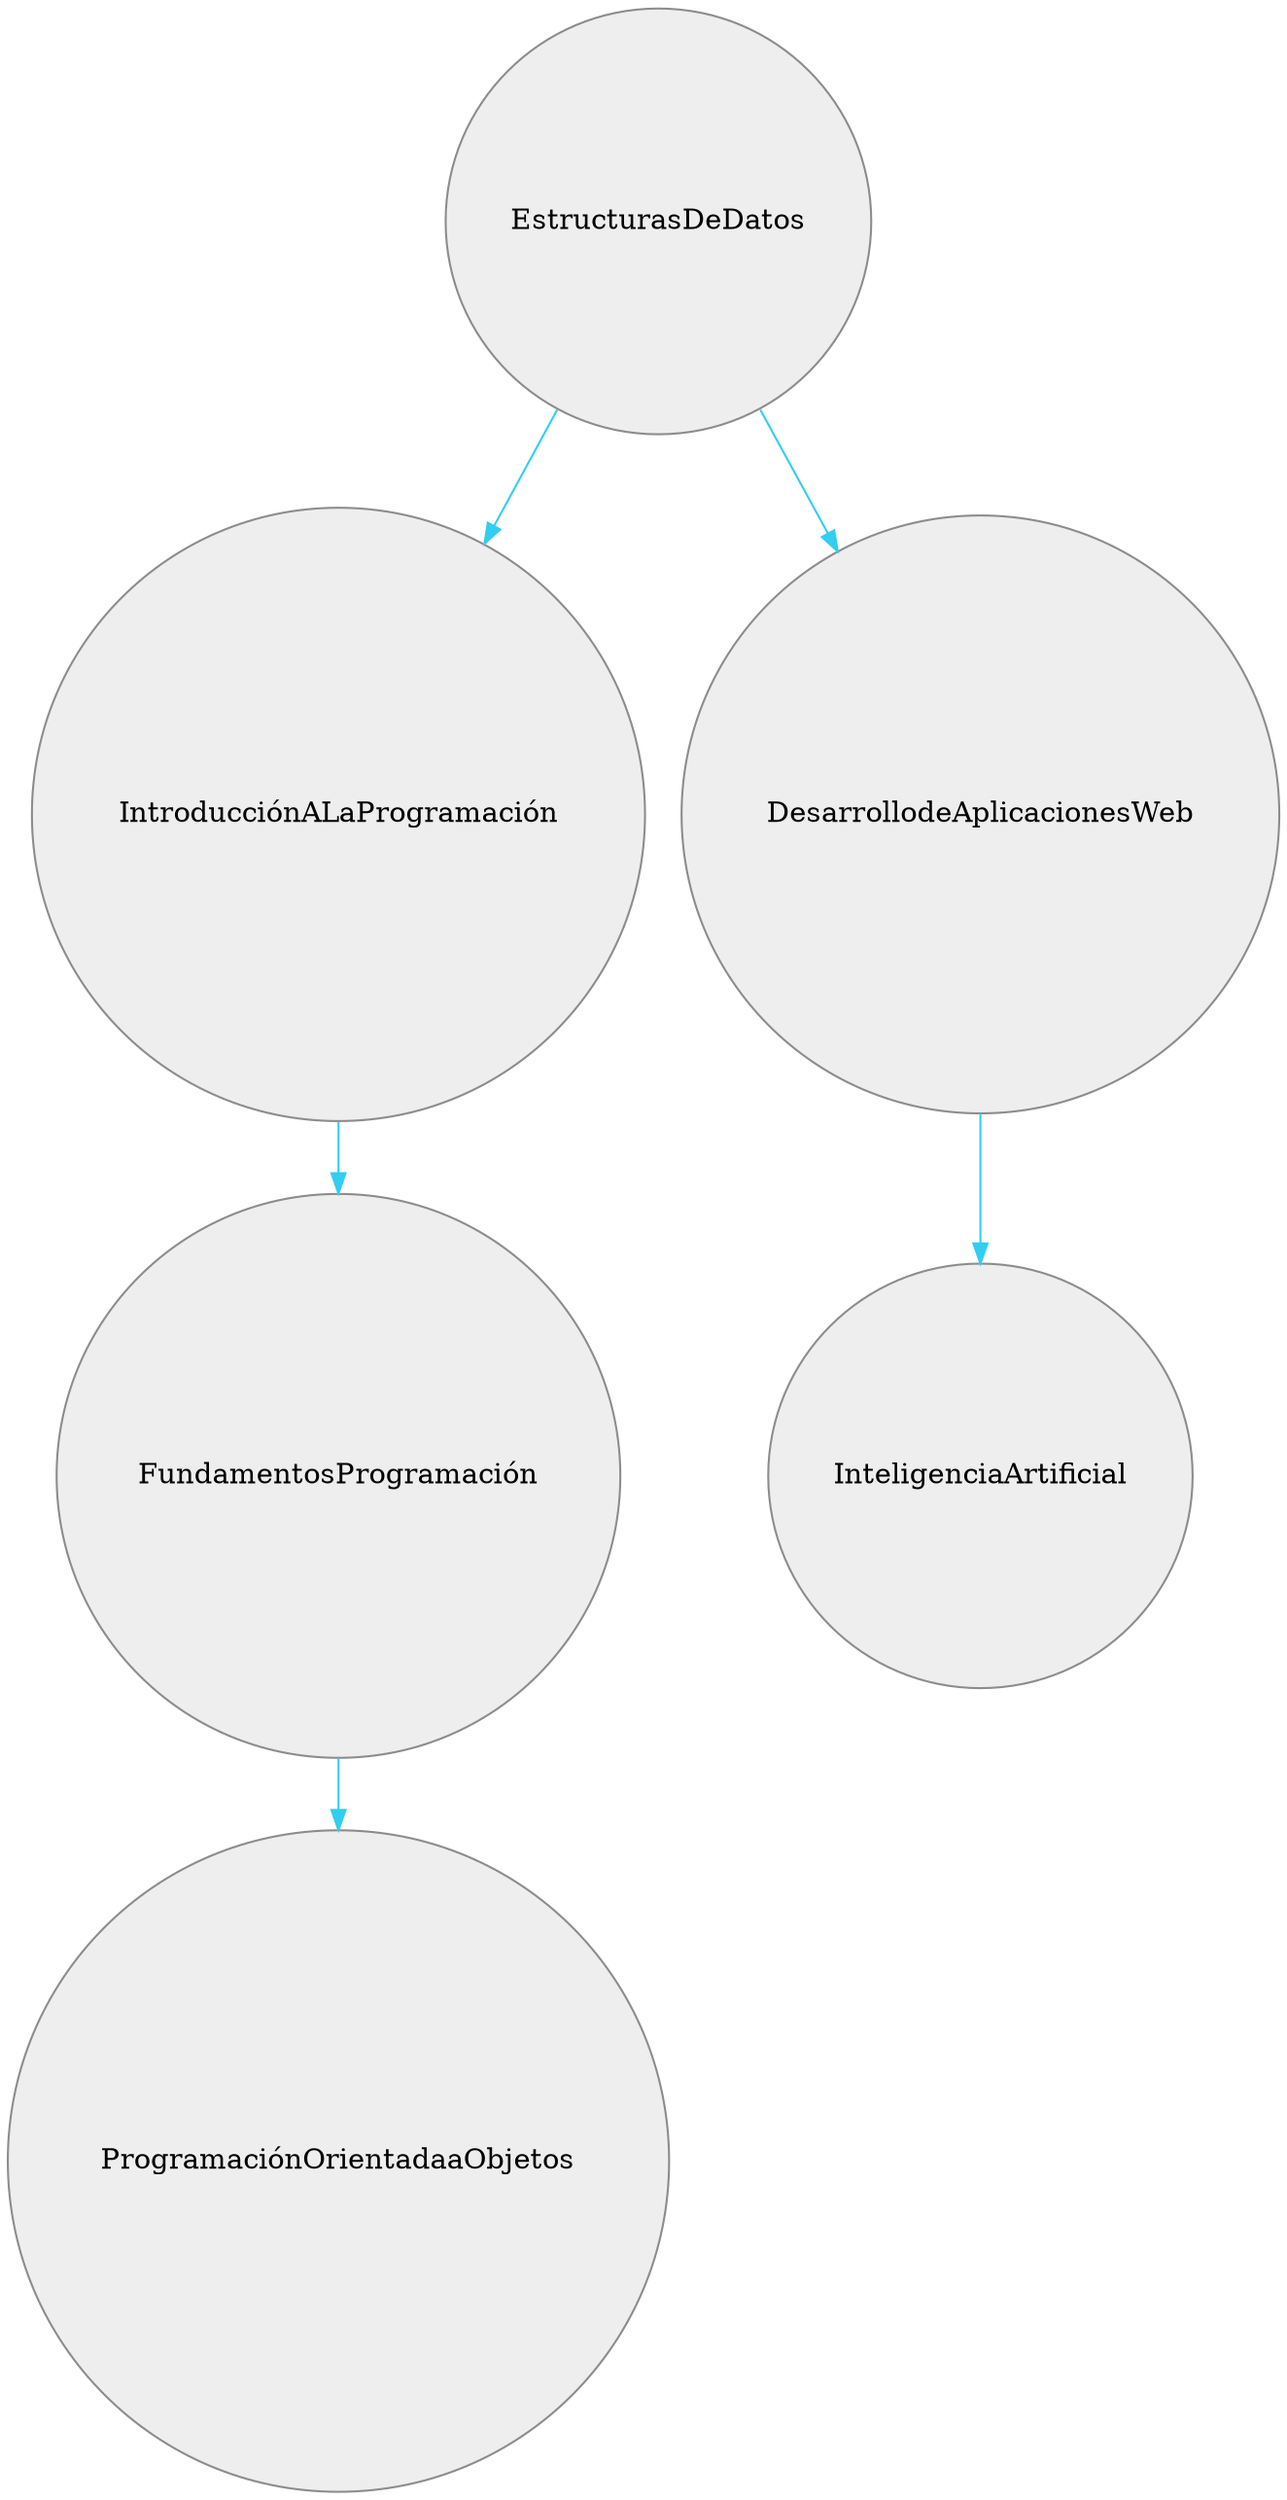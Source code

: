 digraph G {
node [shape=circle];
node [style=filled];
node [fillcolor="#EEEEEE"];
node [color="#8C8C8C"];
edge [color="#31CEF0"];
EstructurasDeDatos -> IntroducciónALaProgramación -> FundamentosProgramación -> ProgramaciónOrientadaaObjetos


EstructurasDeDatos -> DesarrollodeAplicacionesWeb -> InteligenciaArtificial


}